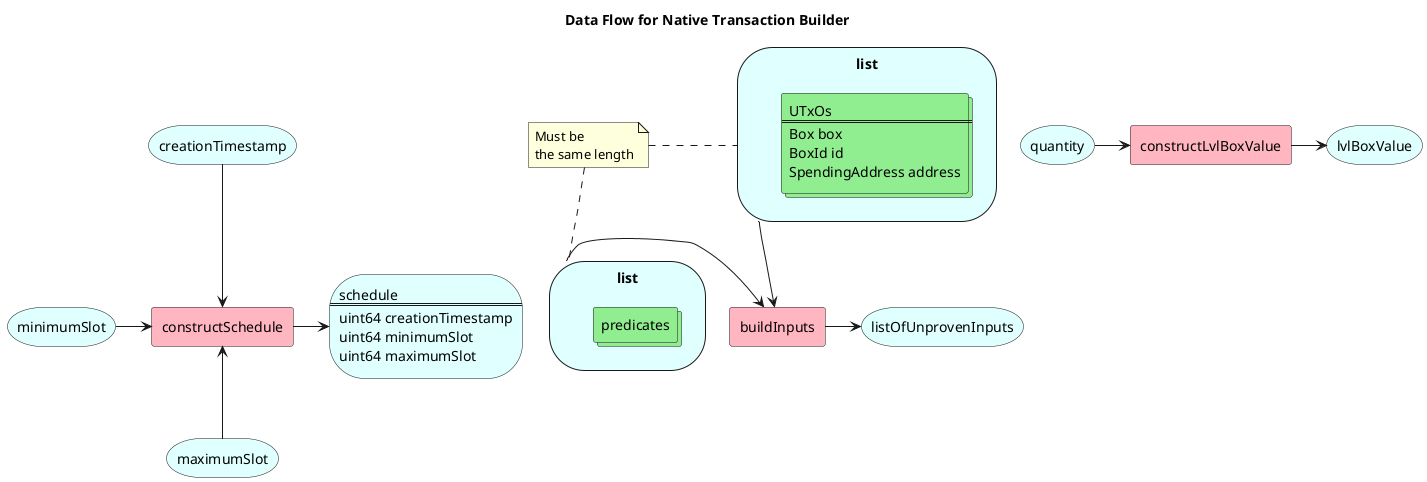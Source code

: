 @startuml
title Data Flow for Native Transaction Builder
skinparam rectangle {
  BackgroundColor LightPink
}
skinparam storage {
  BackgroundColor LightCyan
}
skinparam collections {
  BackgroundColor LightGreen
}
storage list as list_of_UTxOs {
  collections UTxOs [
    UTxOs
    ==
    Box box
    BoxId id
    SpendingAddress address
  ]
}
storage list as list_of_predicates {
  collections predicates
}
rectangle buildInputs
storage listOfUnprovenInputs
storage creationTimestamp
storage minimumSlot
storage maximumSlot
storage schedule [
schedule
==
uint64 creationTimestamp
uint64 minimumSlot
uint64 maximumSlot
]
rectangle constructSchedule
storage quantity
rectangle constructLvlBoxValue
storage lvlBoxValue

creationTimestamp --> constructSchedule
minimumSlot -> constructSchedule
constructSchedule <-- maximumSlot
constructSchedule -> schedule

list_of_predicates -> buildInputs
list_of_UTxOs --> buildInputs
buildInputs -> listOfUnprovenInputs

quantity -> constructLvlBoxValue
constructLvlBoxValue -> lvlBoxValue

note "Must be \nthe same length" as N1
N1 .. list_of_predicates
N1 . list_of_UTxOs
@enduml